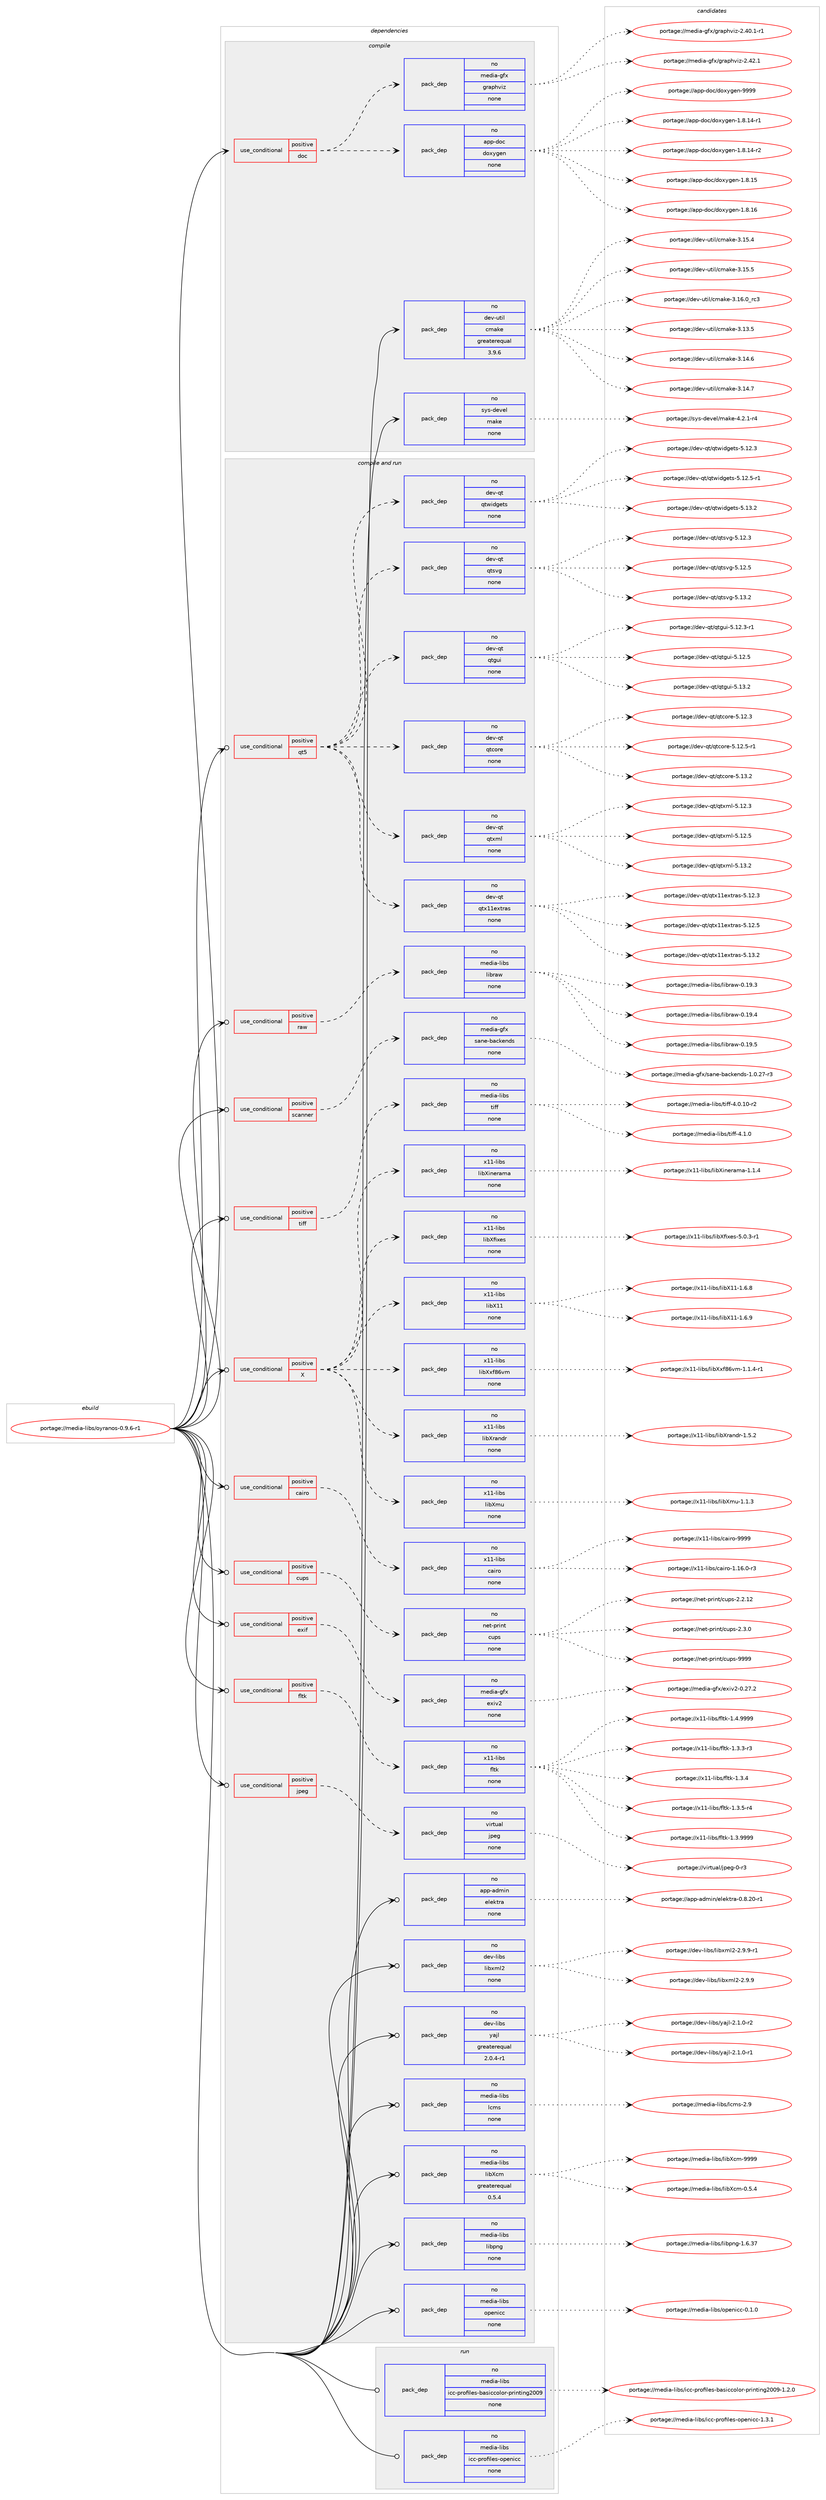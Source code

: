 digraph prolog {

# *************
# Graph options
# *************

newrank=true;
concentrate=true;
compound=true;
graph [rankdir=LR,fontname=Helvetica,fontsize=10,ranksep=1.5];#, ranksep=2.5, nodesep=0.2];
edge  [arrowhead=vee];
node  [fontname=Helvetica,fontsize=10];

# **********
# The ebuild
# **********

subgraph cluster_leftcol {
color=gray;
rank=same;
label=<<i>ebuild</i>>;
id [label="portage://media-libs/oyranos-0.9.6-r1", color=red, width=4, href="../media-libs/oyranos-0.9.6-r1.svg"];
}

# ****************
# The dependencies
# ****************

subgraph cluster_midcol {
color=gray;
label=<<i>dependencies</i>>;
subgraph cluster_compile {
fillcolor="#eeeeee";
style=filled;
label=<<i>compile</i>>;
subgraph cond80978 {
dependency323800 [label=<<TABLE BORDER="0" CELLBORDER="1" CELLSPACING="0" CELLPADDING="4"><TR><TD ROWSPAN="3" CELLPADDING="10">use_conditional</TD></TR><TR><TD>positive</TD></TR><TR><TD>doc</TD></TR></TABLE>>, shape=none, color=red];
subgraph pack237515 {
dependency323801 [label=<<TABLE BORDER="0" CELLBORDER="1" CELLSPACING="0" CELLPADDING="4" WIDTH="220"><TR><TD ROWSPAN="6" CELLPADDING="30">pack_dep</TD></TR><TR><TD WIDTH="110">no</TD></TR><TR><TD>app-doc</TD></TR><TR><TD>doxygen</TD></TR><TR><TD>none</TD></TR><TR><TD></TD></TR></TABLE>>, shape=none, color=blue];
}
dependency323800:e -> dependency323801:w [weight=20,style="dashed",arrowhead="vee"];
subgraph pack237516 {
dependency323802 [label=<<TABLE BORDER="0" CELLBORDER="1" CELLSPACING="0" CELLPADDING="4" WIDTH="220"><TR><TD ROWSPAN="6" CELLPADDING="30">pack_dep</TD></TR><TR><TD WIDTH="110">no</TD></TR><TR><TD>media-gfx</TD></TR><TR><TD>graphviz</TD></TR><TR><TD>none</TD></TR><TR><TD></TD></TR></TABLE>>, shape=none, color=blue];
}
dependency323800:e -> dependency323802:w [weight=20,style="dashed",arrowhead="vee"];
}
id:e -> dependency323800:w [weight=20,style="solid",arrowhead="vee"];
subgraph pack237517 {
dependency323803 [label=<<TABLE BORDER="0" CELLBORDER="1" CELLSPACING="0" CELLPADDING="4" WIDTH="220"><TR><TD ROWSPAN="6" CELLPADDING="30">pack_dep</TD></TR><TR><TD WIDTH="110">no</TD></TR><TR><TD>dev-util</TD></TR><TR><TD>cmake</TD></TR><TR><TD>greaterequal</TD></TR><TR><TD>3.9.6</TD></TR></TABLE>>, shape=none, color=blue];
}
id:e -> dependency323803:w [weight=20,style="solid",arrowhead="vee"];
subgraph pack237518 {
dependency323804 [label=<<TABLE BORDER="0" CELLBORDER="1" CELLSPACING="0" CELLPADDING="4" WIDTH="220"><TR><TD ROWSPAN="6" CELLPADDING="30">pack_dep</TD></TR><TR><TD WIDTH="110">no</TD></TR><TR><TD>sys-devel</TD></TR><TR><TD>make</TD></TR><TR><TD>none</TD></TR><TR><TD></TD></TR></TABLE>>, shape=none, color=blue];
}
id:e -> dependency323804:w [weight=20,style="solid",arrowhead="vee"];
}
subgraph cluster_compileandrun {
fillcolor="#eeeeee";
style=filled;
label=<<i>compile and run</i>>;
subgraph cond80979 {
dependency323805 [label=<<TABLE BORDER="0" CELLBORDER="1" CELLSPACING="0" CELLPADDING="4"><TR><TD ROWSPAN="3" CELLPADDING="10">use_conditional</TD></TR><TR><TD>positive</TD></TR><TR><TD>X</TD></TR></TABLE>>, shape=none, color=red];
subgraph pack237519 {
dependency323806 [label=<<TABLE BORDER="0" CELLBORDER="1" CELLSPACING="0" CELLPADDING="4" WIDTH="220"><TR><TD ROWSPAN="6" CELLPADDING="30">pack_dep</TD></TR><TR><TD WIDTH="110">no</TD></TR><TR><TD>x11-libs</TD></TR><TR><TD>libX11</TD></TR><TR><TD>none</TD></TR><TR><TD></TD></TR></TABLE>>, shape=none, color=blue];
}
dependency323805:e -> dependency323806:w [weight=20,style="dashed",arrowhead="vee"];
subgraph pack237520 {
dependency323807 [label=<<TABLE BORDER="0" CELLBORDER="1" CELLSPACING="0" CELLPADDING="4" WIDTH="220"><TR><TD ROWSPAN="6" CELLPADDING="30">pack_dep</TD></TR><TR><TD WIDTH="110">no</TD></TR><TR><TD>x11-libs</TD></TR><TR><TD>libXfixes</TD></TR><TR><TD>none</TD></TR><TR><TD></TD></TR></TABLE>>, shape=none, color=blue];
}
dependency323805:e -> dependency323807:w [weight=20,style="dashed",arrowhead="vee"];
subgraph pack237521 {
dependency323808 [label=<<TABLE BORDER="0" CELLBORDER="1" CELLSPACING="0" CELLPADDING="4" WIDTH="220"><TR><TD ROWSPAN="6" CELLPADDING="30">pack_dep</TD></TR><TR><TD WIDTH="110">no</TD></TR><TR><TD>x11-libs</TD></TR><TR><TD>libXinerama</TD></TR><TR><TD>none</TD></TR><TR><TD></TD></TR></TABLE>>, shape=none, color=blue];
}
dependency323805:e -> dependency323808:w [weight=20,style="dashed",arrowhead="vee"];
subgraph pack237522 {
dependency323809 [label=<<TABLE BORDER="0" CELLBORDER="1" CELLSPACING="0" CELLPADDING="4" WIDTH="220"><TR><TD ROWSPAN="6" CELLPADDING="30">pack_dep</TD></TR><TR><TD WIDTH="110">no</TD></TR><TR><TD>x11-libs</TD></TR><TR><TD>libXmu</TD></TR><TR><TD>none</TD></TR><TR><TD></TD></TR></TABLE>>, shape=none, color=blue];
}
dependency323805:e -> dependency323809:w [weight=20,style="dashed",arrowhead="vee"];
subgraph pack237523 {
dependency323810 [label=<<TABLE BORDER="0" CELLBORDER="1" CELLSPACING="0" CELLPADDING="4" WIDTH="220"><TR><TD ROWSPAN="6" CELLPADDING="30">pack_dep</TD></TR><TR><TD WIDTH="110">no</TD></TR><TR><TD>x11-libs</TD></TR><TR><TD>libXrandr</TD></TR><TR><TD>none</TD></TR><TR><TD></TD></TR></TABLE>>, shape=none, color=blue];
}
dependency323805:e -> dependency323810:w [weight=20,style="dashed",arrowhead="vee"];
subgraph pack237524 {
dependency323811 [label=<<TABLE BORDER="0" CELLBORDER="1" CELLSPACING="0" CELLPADDING="4" WIDTH="220"><TR><TD ROWSPAN="6" CELLPADDING="30">pack_dep</TD></TR><TR><TD WIDTH="110">no</TD></TR><TR><TD>x11-libs</TD></TR><TR><TD>libXxf86vm</TD></TR><TR><TD>none</TD></TR><TR><TD></TD></TR></TABLE>>, shape=none, color=blue];
}
dependency323805:e -> dependency323811:w [weight=20,style="dashed",arrowhead="vee"];
}
id:e -> dependency323805:w [weight=20,style="solid",arrowhead="odotvee"];
subgraph cond80980 {
dependency323812 [label=<<TABLE BORDER="0" CELLBORDER="1" CELLSPACING="0" CELLPADDING="4"><TR><TD ROWSPAN="3" CELLPADDING="10">use_conditional</TD></TR><TR><TD>positive</TD></TR><TR><TD>cairo</TD></TR></TABLE>>, shape=none, color=red];
subgraph pack237525 {
dependency323813 [label=<<TABLE BORDER="0" CELLBORDER="1" CELLSPACING="0" CELLPADDING="4" WIDTH="220"><TR><TD ROWSPAN="6" CELLPADDING="30">pack_dep</TD></TR><TR><TD WIDTH="110">no</TD></TR><TR><TD>x11-libs</TD></TR><TR><TD>cairo</TD></TR><TR><TD>none</TD></TR><TR><TD></TD></TR></TABLE>>, shape=none, color=blue];
}
dependency323812:e -> dependency323813:w [weight=20,style="dashed",arrowhead="vee"];
}
id:e -> dependency323812:w [weight=20,style="solid",arrowhead="odotvee"];
subgraph cond80981 {
dependency323814 [label=<<TABLE BORDER="0" CELLBORDER="1" CELLSPACING="0" CELLPADDING="4"><TR><TD ROWSPAN="3" CELLPADDING="10">use_conditional</TD></TR><TR><TD>positive</TD></TR><TR><TD>cups</TD></TR></TABLE>>, shape=none, color=red];
subgraph pack237526 {
dependency323815 [label=<<TABLE BORDER="0" CELLBORDER="1" CELLSPACING="0" CELLPADDING="4" WIDTH="220"><TR><TD ROWSPAN="6" CELLPADDING="30">pack_dep</TD></TR><TR><TD WIDTH="110">no</TD></TR><TR><TD>net-print</TD></TR><TR><TD>cups</TD></TR><TR><TD>none</TD></TR><TR><TD></TD></TR></TABLE>>, shape=none, color=blue];
}
dependency323814:e -> dependency323815:w [weight=20,style="dashed",arrowhead="vee"];
}
id:e -> dependency323814:w [weight=20,style="solid",arrowhead="odotvee"];
subgraph cond80982 {
dependency323816 [label=<<TABLE BORDER="0" CELLBORDER="1" CELLSPACING="0" CELLPADDING="4"><TR><TD ROWSPAN="3" CELLPADDING="10">use_conditional</TD></TR><TR><TD>positive</TD></TR><TR><TD>exif</TD></TR></TABLE>>, shape=none, color=red];
subgraph pack237527 {
dependency323817 [label=<<TABLE BORDER="0" CELLBORDER="1" CELLSPACING="0" CELLPADDING="4" WIDTH="220"><TR><TD ROWSPAN="6" CELLPADDING="30">pack_dep</TD></TR><TR><TD WIDTH="110">no</TD></TR><TR><TD>media-gfx</TD></TR><TR><TD>exiv2</TD></TR><TR><TD>none</TD></TR><TR><TD></TD></TR></TABLE>>, shape=none, color=blue];
}
dependency323816:e -> dependency323817:w [weight=20,style="dashed",arrowhead="vee"];
}
id:e -> dependency323816:w [weight=20,style="solid",arrowhead="odotvee"];
subgraph cond80983 {
dependency323818 [label=<<TABLE BORDER="0" CELLBORDER="1" CELLSPACING="0" CELLPADDING="4"><TR><TD ROWSPAN="3" CELLPADDING="10">use_conditional</TD></TR><TR><TD>positive</TD></TR><TR><TD>fltk</TD></TR></TABLE>>, shape=none, color=red];
subgraph pack237528 {
dependency323819 [label=<<TABLE BORDER="0" CELLBORDER="1" CELLSPACING="0" CELLPADDING="4" WIDTH="220"><TR><TD ROWSPAN="6" CELLPADDING="30">pack_dep</TD></TR><TR><TD WIDTH="110">no</TD></TR><TR><TD>x11-libs</TD></TR><TR><TD>fltk</TD></TR><TR><TD>none</TD></TR><TR><TD></TD></TR></TABLE>>, shape=none, color=blue];
}
dependency323818:e -> dependency323819:w [weight=20,style="dashed",arrowhead="vee"];
}
id:e -> dependency323818:w [weight=20,style="solid",arrowhead="odotvee"];
subgraph cond80984 {
dependency323820 [label=<<TABLE BORDER="0" CELLBORDER="1" CELLSPACING="0" CELLPADDING="4"><TR><TD ROWSPAN="3" CELLPADDING="10">use_conditional</TD></TR><TR><TD>positive</TD></TR><TR><TD>jpeg</TD></TR></TABLE>>, shape=none, color=red];
subgraph pack237529 {
dependency323821 [label=<<TABLE BORDER="0" CELLBORDER="1" CELLSPACING="0" CELLPADDING="4" WIDTH="220"><TR><TD ROWSPAN="6" CELLPADDING="30">pack_dep</TD></TR><TR><TD WIDTH="110">no</TD></TR><TR><TD>virtual</TD></TR><TR><TD>jpeg</TD></TR><TR><TD>none</TD></TR><TR><TD></TD></TR></TABLE>>, shape=none, color=blue];
}
dependency323820:e -> dependency323821:w [weight=20,style="dashed",arrowhead="vee"];
}
id:e -> dependency323820:w [weight=20,style="solid",arrowhead="odotvee"];
subgraph cond80985 {
dependency323822 [label=<<TABLE BORDER="0" CELLBORDER="1" CELLSPACING="0" CELLPADDING="4"><TR><TD ROWSPAN="3" CELLPADDING="10">use_conditional</TD></TR><TR><TD>positive</TD></TR><TR><TD>qt5</TD></TR></TABLE>>, shape=none, color=red];
subgraph pack237530 {
dependency323823 [label=<<TABLE BORDER="0" CELLBORDER="1" CELLSPACING="0" CELLPADDING="4" WIDTH="220"><TR><TD ROWSPAN="6" CELLPADDING="30">pack_dep</TD></TR><TR><TD WIDTH="110">no</TD></TR><TR><TD>dev-qt</TD></TR><TR><TD>qtcore</TD></TR><TR><TD>none</TD></TR><TR><TD></TD></TR></TABLE>>, shape=none, color=blue];
}
dependency323822:e -> dependency323823:w [weight=20,style="dashed",arrowhead="vee"];
subgraph pack237531 {
dependency323824 [label=<<TABLE BORDER="0" CELLBORDER="1" CELLSPACING="0" CELLPADDING="4" WIDTH="220"><TR><TD ROWSPAN="6" CELLPADDING="30">pack_dep</TD></TR><TR><TD WIDTH="110">no</TD></TR><TR><TD>dev-qt</TD></TR><TR><TD>qtgui</TD></TR><TR><TD>none</TD></TR><TR><TD></TD></TR></TABLE>>, shape=none, color=blue];
}
dependency323822:e -> dependency323824:w [weight=20,style="dashed",arrowhead="vee"];
subgraph pack237532 {
dependency323825 [label=<<TABLE BORDER="0" CELLBORDER="1" CELLSPACING="0" CELLPADDING="4" WIDTH="220"><TR><TD ROWSPAN="6" CELLPADDING="30">pack_dep</TD></TR><TR><TD WIDTH="110">no</TD></TR><TR><TD>dev-qt</TD></TR><TR><TD>qtsvg</TD></TR><TR><TD>none</TD></TR><TR><TD></TD></TR></TABLE>>, shape=none, color=blue];
}
dependency323822:e -> dependency323825:w [weight=20,style="dashed",arrowhead="vee"];
subgraph pack237533 {
dependency323826 [label=<<TABLE BORDER="0" CELLBORDER="1" CELLSPACING="0" CELLPADDING="4" WIDTH="220"><TR><TD ROWSPAN="6" CELLPADDING="30">pack_dep</TD></TR><TR><TD WIDTH="110">no</TD></TR><TR><TD>dev-qt</TD></TR><TR><TD>qtwidgets</TD></TR><TR><TD>none</TD></TR><TR><TD></TD></TR></TABLE>>, shape=none, color=blue];
}
dependency323822:e -> dependency323826:w [weight=20,style="dashed",arrowhead="vee"];
subgraph pack237534 {
dependency323827 [label=<<TABLE BORDER="0" CELLBORDER="1" CELLSPACING="0" CELLPADDING="4" WIDTH="220"><TR><TD ROWSPAN="6" CELLPADDING="30">pack_dep</TD></TR><TR><TD WIDTH="110">no</TD></TR><TR><TD>dev-qt</TD></TR><TR><TD>qtx11extras</TD></TR><TR><TD>none</TD></TR><TR><TD></TD></TR></TABLE>>, shape=none, color=blue];
}
dependency323822:e -> dependency323827:w [weight=20,style="dashed",arrowhead="vee"];
subgraph pack237535 {
dependency323828 [label=<<TABLE BORDER="0" CELLBORDER="1" CELLSPACING="0" CELLPADDING="4" WIDTH="220"><TR><TD ROWSPAN="6" CELLPADDING="30">pack_dep</TD></TR><TR><TD WIDTH="110">no</TD></TR><TR><TD>dev-qt</TD></TR><TR><TD>qtxml</TD></TR><TR><TD>none</TD></TR><TR><TD></TD></TR></TABLE>>, shape=none, color=blue];
}
dependency323822:e -> dependency323828:w [weight=20,style="dashed",arrowhead="vee"];
}
id:e -> dependency323822:w [weight=20,style="solid",arrowhead="odotvee"];
subgraph cond80986 {
dependency323829 [label=<<TABLE BORDER="0" CELLBORDER="1" CELLSPACING="0" CELLPADDING="4"><TR><TD ROWSPAN="3" CELLPADDING="10">use_conditional</TD></TR><TR><TD>positive</TD></TR><TR><TD>raw</TD></TR></TABLE>>, shape=none, color=red];
subgraph pack237536 {
dependency323830 [label=<<TABLE BORDER="0" CELLBORDER="1" CELLSPACING="0" CELLPADDING="4" WIDTH="220"><TR><TD ROWSPAN="6" CELLPADDING="30">pack_dep</TD></TR><TR><TD WIDTH="110">no</TD></TR><TR><TD>media-libs</TD></TR><TR><TD>libraw</TD></TR><TR><TD>none</TD></TR><TR><TD></TD></TR></TABLE>>, shape=none, color=blue];
}
dependency323829:e -> dependency323830:w [weight=20,style="dashed",arrowhead="vee"];
}
id:e -> dependency323829:w [weight=20,style="solid",arrowhead="odotvee"];
subgraph cond80987 {
dependency323831 [label=<<TABLE BORDER="0" CELLBORDER="1" CELLSPACING="0" CELLPADDING="4"><TR><TD ROWSPAN="3" CELLPADDING="10">use_conditional</TD></TR><TR><TD>positive</TD></TR><TR><TD>scanner</TD></TR></TABLE>>, shape=none, color=red];
subgraph pack237537 {
dependency323832 [label=<<TABLE BORDER="0" CELLBORDER="1" CELLSPACING="0" CELLPADDING="4" WIDTH="220"><TR><TD ROWSPAN="6" CELLPADDING="30">pack_dep</TD></TR><TR><TD WIDTH="110">no</TD></TR><TR><TD>media-gfx</TD></TR><TR><TD>sane-backends</TD></TR><TR><TD>none</TD></TR><TR><TD></TD></TR></TABLE>>, shape=none, color=blue];
}
dependency323831:e -> dependency323832:w [weight=20,style="dashed",arrowhead="vee"];
}
id:e -> dependency323831:w [weight=20,style="solid",arrowhead="odotvee"];
subgraph cond80988 {
dependency323833 [label=<<TABLE BORDER="0" CELLBORDER="1" CELLSPACING="0" CELLPADDING="4"><TR><TD ROWSPAN="3" CELLPADDING="10">use_conditional</TD></TR><TR><TD>positive</TD></TR><TR><TD>tiff</TD></TR></TABLE>>, shape=none, color=red];
subgraph pack237538 {
dependency323834 [label=<<TABLE BORDER="0" CELLBORDER="1" CELLSPACING="0" CELLPADDING="4" WIDTH="220"><TR><TD ROWSPAN="6" CELLPADDING="30">pack_dep</TD></TR><TR><TD WIDTH="110">no</TD></TR><TR><TD>media-libs</TD></TR><TR><TD>tiff</TD></TR><TR><TD>none</TD></TR><TR><TD></TD></TR></TABLE>>, shape=none, color=blue];
}
dependency323833:e -> dependency323834:w [weight=20,style="dashed",arrowhead="vee"];
}
id:e -> dependency323833:w [weight=20,style="solid",arrowhead="odotvee"];
subgraph pack237539 {
dependency323835 [label=<<TABLE BORDER="0" CELLBORDER="1" CELLSPACING="0" CELLPADDING="4" WIDTH="220"><TR><TD ROWSPAN="6" CELLPADDING="30">pack_dep</TD></TR><TR><TD WIDTH="110">no</TD></TR><TR><TD>app-admin</TD></TR><TR><TD>elektra</TD></TR><TR><TD>none</TD></TR><TR><TD></TD></TR></TABLE>>, shape=none, color=blue];
}
id:e -> dependency323835:w [weight=20,style="solid",arrowhead="odotvee"];
subgraph pack237540 {
dependency323836 [label=<<TABLE BORDER="0" CELLBORDER="1" CELLSPACING="0" CELLPADDING="4" WIDTH="220"><TR><TD ROWSPAN="6" CELLPADDING="30">pack_dep</TD></TR><TR><TD WIDTH="110">no</TD></TR><TR><TD>dev-libs</TD></TR><TR><TD>libxml2</TD></TR><TR><TD>none</TD></TR><TR><TD></TD></TR></TABLE>>, shape=none, color=blue];
}
id:e -> dependency323836:w [weight=20,style="solid",arrowhead="odotvee"];
subgraph pack237541 {
dependency323837 [label=<<TABLE BORDER="0" CELLBORDER="1" CELLSPACING="0" CELLPADDING="4" WIDTH="220"><TR><TD ROWSPAN="6" CELLPADDING="30">pack_dep</TD></TR><TR><TD WIDTH="110">no</TD></TR><TR><TD>dev-libs</TD></TR><TR><TD>yajl</TD></TR><TR><TD>greaterequal</TD></TR><TR><TD>2.0.4-r1</TD></TR></TABLE>>, shape=none, color=blue];
}
id:e -> dependency323837:w [weight=20,style="solid",arrowhead="odotvee"];
subgraph pack237542 {
dependency323838 [label=<<TABLE BORDER="0" CELLBORDER="1" CELLSPACING="0" CELLPADDING="4" WIDTH="220"><TR><TD ROWSPAN="6" CELLPADDING="30">pack_dep</TD></TR><TR><TD WIDTH="110">no</TD></TR><TR><TD>media-libs</TD></TR><TR><TD>lcms</TD></TR><TR><TD>none</TD></TR><TR><TD></TD></TR></TABLE>>, shape=none, color=blue];
}
id:e -> dependency323838:w [weight=20,style="solid",arrowhead="odotvee"];
subgraph pack237543 {
dependency323839 [label=<<TABLE BORDER="0" CELLBORDER="1" CELLSPACING="0" CELLPADDING="4" WIDTH="220"><TR><TD ROWSPAN="6" CELLPADDING="30">pack_dep</TD></TR><TR><TD WIDTH="110">no</TD></TR><TR><TD>media-libs</TD></TR><TR><TD>libXcm</TD></TR><TR><TD>greaterequal</TD></TR><TR><TD>0.5.4</TD></TR></TABLE>>, shape=none, color=blue];
}
id:e -> dependency323839:w [weight=20,style="solid",arrowhead="odotvee"];
subgraph pack237544 {
dependency323840 [label=<<TABLE BORDER="0" CELLBORDER="1" CELLSPACING="0" CELLPADDING="4" WIDTH="220"><TR><TD ROWSPAN="6" CELLPADDING="30">pack_dep</TD></TR><TR><TD WIDTH="110">no</TD></TR><TR><TD>media-libs</TD></TR><TR><TD>libpng</TD></TR><TR><TD>none</TD></TR><TR><TD></TD></TR></TABLE>>, shape=none, color=blue];
}
id:e -> dependency323840:w [weight=20,style="solid",arrowhead="odotvee"];
subgraph pack237545 {
dependency323841 [label=<<TABLE BORDER="0" CELLBORDER="1" CELLSPACING="0" CELLPADDING="4" WIDTH="220"><TR><TD ROWSPAN="6" CELLPADDING="30">pack_dep</TD></TR><TR><TD WIDTH="110">no</TD></TR><TR><TD>media-libs</TD></TR><TR><TD>openicc</TD></TR><TR><TD>none</TD></TR><TR><TD></TD></TR></TABLE>>, shape=none, color=blue];
}
id:e -> dependency323841:w [weight=20,style="solid",arrowhead="odotvee"];
}
subgraph cluster_run {
fillcolor="#eeeeee";
style=filled;
label=<<i>run</i>>;
subgraph pack237546 {
dependency323842 [label=<<TABLE BORDER="0" CELLBORDER="1" CELLSPACING="0" CELLPADDING="4" WIDTH="220"><TR><TD ROWSPAN="6" CELLPADDING="30">pack_dep</TD></TR><TR><TD WIDTH="110">no</TD></TR><TR><TD>media-libs</TD></TR><TR><TD>icc-profiles-basiccolor-printing2009</TD></TR><TR><TD>none</TD></TR><TR><TD></TD></TR></TABLE>>, shape=none, color=blue];
}
id:e -> dependency323842:w [weight=20,style="solid",arrowhead="odot"];
subgraph pack237547 {
dependency323843 [label=<<TABLE BORDER="0" CELLBORDER="1" CELLSPACING="0" CELLPADDING="4" WIDTH="220"><TR><TD ROWSPAN="6" CELLPADDING="30">pack_dep</TD></TR><TR><TD WIDTH="110">no</TD></TR><TR><TD>media-libs</TD></TR><TR><TD>icc-profiles-openicc</TD></TR><TR><TD>none</TD></TR><TR><TD></TD></TR></TABLE>>, shape=none, color=blue];
}
id:e -> dependency323843:w [weight=20,style="solid",arrowhead="odot"];
}
}

# **************
# The candidates
# **************

subgraph cluster_choices {
rank=same;
color=gray;
label=<<i>candidates</i>>;

subgraph choice237515 {
color=black;
nodesep=1;
choiceportage97112112451001119947100111120121103101110454946564649524511449 [label="portage://app-doc/doxygen-1.8.14-r1", color=red, width=4,href="../app-doc/doxygen-1.8.14-r1.svg"];
choiceportage97112112451001119947100111120121103101110454946564649524511450 [label="portage://app-doc/doxygen-1.8.14-r2", color=red, width=4,href="../app-doc/doxygen-1.8.14-r2.svg"];
choiceportage9711211245100111994710011112012110310111045494656464953 [label="portage://app-doc/doxygen-1.8.15", color=red, width=4,href="../app-doc/doxygen-1.8.15.svg"];
choiceportage9711211245100111994710011112012110310111045494656464954 [label="portage://app-doc/doxygen-1.8.16", color=red, width=4,href="../app-doc/doxygen-1.8.16.svg"];
choiceportage971121124510011199471001111201211031011104557575757 [label="portage://app-doc/doxygen-9999", color=red, width=4,href="../app-doc/doxygen-9999.svg"];
dependency323801:e -> choiceportage97112112451001119947100111120121103101110454946564649524511449:w [style=dotted,weight="100"];
dependency323801:e -> choiceportage97112112451001119947100111120121103101110454946564649524511450:w [style=dotted,weight="100"];
dependency323801:e -> choiceportage9711211245100111994710011112012110310111045494656464953:w [style=dotted,weight="100"];
dependency323801:e -> choiceportage9711211245100111994710011112012110310111045494656464954:w [style=dotted,weight="100"];
dependency323801:e -> choiceportage971121124510011199471001111201211031011104557575757:w [style=dotted,weight="100"];
}
subgraph choice237516 {
color=black;
nodesep=1;
choiceportage10910110010597451031021204710311497112104118105122455046524846494511449 [label="portage://media-gfx/graphviz-2.40.1-r1", color=red, width=4,href="../media-gfx/graphviz-2.40.1-r1.svg"];
choiceportage1091011001059745103102120471031149711210411810512245504652504649 [label="portage://media-gfx/graphviz-2.42.1", color=red, width=4,href="../media-gfx/graphviz-2.42.1.svg"];
dependency323802:e -> choiceportage10910110010597451031021204710311497112104118105122455046524846494511449:w [style=dotted,weight="100"];
dependency323802:e -> choiceportage1091011001059745103102120471031149711210411810512245504652504649:w [style=dotted,weight="100"];
}
subgraph choice237517 {
color=black;
nodesep=1;
choiceportage1001011184511711610510847991099710710145514649514653 [label="portage://dev-util/cmake-3.13.5", color=red, width=4,href="../dev-util/cmake-3.13.5.svg"];
choiceportage1001011184511711610510847991099710710145514649524654 [label="portage://dev-util/cmake-3.14.6", color=red, width=4,href="../dev-util/cmake-3.14.6.svg"];
choiceportage1001011184511711610510847991099710710145514649524655 [label="portage://dev-util/cmake-3.14.7", color=red, width=4,href="../dev-util/cmake-3.14.7.svg"];
choiceportage1001011184511711610510847991099710710145514649534652 [label="portage://dev-util/cmake-3.15.4", color=red, width=4,href="../dev-util/cmake-3.15.4.svg"];
choiceportage1001011184511711610510847991099710710145514649534653 [label="portage://dev-util/cmake-3.15.5", color=red, width=4,href="../dev-util/cmake-3.15.5.svg"];
choiceportage1001011184511711610510847991099710710145514649544648951149951 [label="portage://dev-util/cmake-3.16.0_rc3", color=red, width=4,href="../dev-util/cmake-3.16.0_rc3.svg"];
dependency323803:e -> choiceportage1001011184511711610510847991099710710145514649514653:w [style=dotted,weight="100"];
dependency323803:e -> choiceportage1001011184511711610510847991099710710145514649524654:w [style=dotted,weight="100"];
dependency323803:e -> choiceportage1001011184511711610510847991099710710145514649524655:w [style=dotted,weight="100"];
dependency323803:e -> choiceportage1001011184511711610510847991099710710145514649534652:w [style=dotted,weight="100"];
dependency323803:e -> choiceportage1001011184511711610510847991099710710145514649534653:w [style=dotted,weight="100"];
dependency323803:e -> choiceportage1001011184511711610510847991099710710145514649544648951149951:w [style=dotted,weight="100"];
}
subgraph choice237518 {
color=black;
nodesep=1;
choiceportage1151211154510010111810110847109971071014552465046494511452 [label="portage://sys-devel/make-4.2.1-r4", color=red, width=4,href="../sys-devel/make-4.2.1-r4.svg"];
dependency323804:e -> choiceportage1151211154510010111810110847109971071014552465046494511452:w [style=dotted,weight="100"];
}
subgraph choice237519 {
color=black;
nodesep=1;
choiceportage120494945108105981154710810598884949454946544656 [label="portage://x11-libs/libX11-1.6.8", color=red, width=4,href="../x11-libs/libX11-1.6.8.svg"];
choiceportage120494945108105981154710810598884949454946544657 [label="portage://x11-libs/libX11-1.6.9", color=red, width=4,href="../x11-libs/libX11-1.6.9.svg"];
dependency323806:e -> choiceportage120494945108105981154710810598884949454946544656:w [style=dotted,weight="100"];
dependency323806:e -> choiceportage120494945108105981154710810598884949454946544657:w [style=dotted,weight="100"];
}
subgraph choice237520 {
color=black;
nodesep=1;
choiceportage120494945108105981154710810598881021051201011154553464846514511449 [label="portage://x11-libs/libXfixes-5.0.3-r1", color=red, width=4,href="../x11-libs/libXfixes-5.0.3-r1.svg"];
dependency323807:e -> choiceportage120494945108105981154710810598881021051201011154553464846514511449:w [style=dotted,weight="100"];
}
subgraph choice237521 {
color=black;
nodesep=1;
choiceportage120494945108105981154710810598881051101011149710997454946494652 [label="portage://x11-libs/libXinerama-1.1.4", color=red, width=4,href="../x11-libs/libXinerama-1.1.4.svg"];
dependency323808:e -> choiceportage120494945108105981154710810598881051101011149710997454946494652:w [style=dotted,weight="100"];
}
subgraph choice237522 {
color=black;
nodesep=1;
choiceportage12049494510810598115471081059888109117454946494651 [label="portage://x11-libs/libXmu-1.1.3", color=red, width=4,href="../x11-libs/libXmu-1.1.3.svg"];
dependency323809:e -> choiceportage12049494510810598115471081059888109117454946494651:w [style=dotted,weight="100"];
}
subgraph choice237523 {
color=black;
nodesep=1;
choiceportage1204949451081059811547108105988811497110100114454946534650 [label="portage://x11-libs/libXrandr-1.5.2", color=red, width=4,href="../x11-libs/libXrandr-1.5.2.svg"];
dependency323810:e -> choiceportage1204949451081059811547108105988811497110100114454946534650:w [style=dotted,weight="100"];
}
subgraph choice237524 {
color=black;
nodesep=1;
choiceportage1204949451081059811547108105988812010256541181094549464946524511449 [label="portage://x11-libs/libXxf86vm-1.1.4-r1", color=red, width=4,href="../x11-libs/libXxf86vm-1.1.4-r1.svg"];
dependency323811:e -> choiceportage1204949451081059811547108105988812010256541181094549464946524511449:w [style=dotted,weight="100"];
}
subgraph choice237525 {
color=black;
nodesep=1;
choiceportage12049494510810598115479997105114111454946495446484511451 [label="portage://x11-libs/cairo-1.16.0-r3", color=red, width=4,href="../x11-libs/cairo-1.16.0-r3.svg"];
choiceportage120494945108105981154799971051141114557575757 [label="portage://x11-libs/cairo-9999", color=red, width=4,href="../x11-libs/cairo-9999.svg"];
dependency323813:e -> choiceportage12049494510810598115479997105114111454946495446484511451:w [style=dotted,weight="100"];
dependency323813:e -> choiceportage120494945108105981154799971051141114557575757:w [style=dotted,weight="100"];
}
subgraph choice237526 {
color=black;
nodesep=1;
choiceportage11010111645112114105110116479911711211545504650464950 [label="portage://net-print/cups-2.2.12", color=red, width=4,href="../net-print/cups-2.2.12.svg"];
choiceportage110101116451121141051101164799117112115455046514648 [label="portage://net-print/cups-2.3.0", color=red, width=4,href="../net-print/cups-2.3.0.svg"];
choiceportage1101011164511211410511011647991171121154557575757 [label="portage://net-print/cups-9999", color=red, width=4,href="../net-print/cups-9999.svg"];
dependency323815:e -> choiceportage11010111645112114105110116479911711211545504650464950:w [style=dotted,weight="100"];
dependency323815:e -> choiceportage110101116451121141051101164799117112115455046514648:w [style=dotted,weight="100"];
dependency323815:e -> choiceportage1101011164511211410511011647991171121154557575757:w [style=dotted,weight="100"];
}
subgraph choice237527 {
color=black;
nodesep=1;
choiceportage1091011001059745103102120471011201051185045484650554650 [label="portage://media-gfx/exiv2-0.27.2", color=red, width=4,href="../media-gfx/exiv2-0.27.2.svg"];
dependency323817:e -> choiceportage1091011001059745103102120471011201051185045484650554650:w [style=dotted,weight="100"];
}
subgraph choice237528 {
color=black;
nodesep=1;
choiceportage12049494510810598115471021081161074549465146514511451 [label="portage://x11-libs/fltk-1.3.3-r3", color=red, width=4,href="../x11-libs/fltk-1.3.3-r3.svg"];
choiceportage1204949451081059811547102108116107454946514652 [label="portage://x11-libs/fltk-1.3.4", color=red, width=4,href="../x11-libs/fltk-1.3.4.svg"];
choiceportage12049494510810598115471021081161074549465146534511452 [label="portage://x11-libs/fltk-1.3.5-r4", color=red, width=4,href="../x11-libs/fltk-1.3.5-r4.svg"];
choiceportage1204949451081059811547102108116107454946514657575757 [label="portage://x11-libs/fltk-1.3.9999", color=red, width=4,href="../x11-libs/fltk-1.3.9999.svg"];
choiceportage1204949451081059811547102108116107454946524657575757 [label="portage://x11-libs/fltk-1.4.9999", color=red, width=4,href="../x11-libs/fltk-1.4.9999.svg"];
dependency323819:e -> choiceportage12049494510810598115471021081161074549465146514511451:w [style=dotted,weight="100"];
dependency323819:e -> choiceportage1204949451081059811547102108116107454946514652:w [style=dotted,weight="100"];
dependency323819:e -> choiceportage12049494510810598115471021081161074549465146534511452:w [style=dotted,weight="100"];
dependency323819:e -> choiceportage1204949451081059811547102108116107454946514657575757:w [style=dotted,weight="100"];
dependency323819:e -> choiceportage1204949451081059811547102108116107454946524657575757:w [style=dotted,weight="100"];
}
subgraph choice237529 {
color=black;
nodesep=1;
choiceportage118105114116117971084710611210110345484511451 [label="portage://virtual/jpeg-0-r3", color=red, width=4,href="../virtual/jpeg-0-r3.svg"];
dependency323821:e -> choiceportage118105114116117971084710611210110345484511451:w [style=dotted,weight="100"];
}
subgraph choice237530 {
color=black;
nodesep=1;
choiceportage10010111845113116471131169911111410145534649504651 [label="portage://dev-qt/qtcore-5.12.3", color=red, width=4,href="../dev-qt/qtcore-5.12.3.svg"];
choiceportage100101118451131164711311699111114101455346495046534511449 [label="portage://dev-qt/qtcore-5.12.5-r1", color=red, width=4,href="../dev-qt/qtcore-5.12.5-r1.svg"];
choiceportage10010111845113116471131169911111410145534649514650 [label="portage://dev-qt/qtcore-5.13.2", color=red, width=4,href="../dev-qt/qtcore-5.13.2.svg"];
dependency323823:e -> choiceportage10010111845113116471131169911111410145534649504651:w [style=dotted,weight="100"];
dependency323823:e -> choiceportage100101118451131164711311699111114101455346495046534511449:w [style=dotted,weight="100"];
dependency323823:e -> choiceportage10010111845113116471131169911111410145534649514650:w [style=dotted,weight="100"];
}
subgraph choice237531 {
color=black;
nodesep=1;
choiceportage1001011184511311647113116103117105455346495046514511449 [label="portage://dev-qt/qtgui-5.12.3-r1", color=red, width=4,href="../dev-qt/qtgui-5.12.3-r1.svg"];
choiceportage100101118451131164711311610311710545534649504653 [label="portage://dev-qt/qtgui-5.12.5", color=red, width=4,href="../dev-qt/qtgui-5.12.5.svg"];
choiceportage100101118451131164711311610311710545534649514650 [label="portage://dev-qt/qtgui-5.13.2", color=red, width=4,href="../dev-qt/qtgui-5.13.2.svg"];
dependency323824:e -> choiceportage1001011184511311647113116103117105455346495046514511449:w [style=dotted,weight="100"];
dependency323824:e -> choiceportage100101118451131164711311610311710545534649504653:w [style=dotted,weight="100"];
dependency323824:e -> choiceportage100101118451131164711311610311710545534649514650:w [style=dotted,weight="100"];
}
subgraph choice237532 {
color=black;
nodesep=1;
choiceportage100101118451131164711311611511810345534649504651 [label="portage://dev-qt/qtsvg-5.12.3", color=red, width=4,href="../dev-qt/qtsvg-5.12.3.svg"];
choiceportage100101118451131164711311611511810345534649504653 [label="portage://dev-qt/qtsvg-5.12.5", color=red, width=4,href="../dev-qt/qtsvg-5.12.5.svg"];
choiceportage100101118451131164711311611511810345534649514650 [label="portage://dev-qt/qtsvg-5.13.2", color=red, width=4,href="../dev-qt/qtsvg-5.13.2.svg"];
dependency323825:e -> choiceportage100101118451131164711311611511810345534649504651:w [style=dotted,weight="100"];
dependency323825:e -> choiceportage100101118451131164711311611511810345534649504653:w [style=dotted,weight="100"];
dependency323825:e -> choiceportage100101118451131164711311611511810345534649514650:w [style=dotted,weight="100"];
}
subgraph choice237533 {
color=black;
nodesep=1;
choiceportage100101118451131164711311611910510010310111611545534649504651 [label="portage://dev-qt/qtwidgets-5.12.3", color=red, width=4,href="../dev-qt/qtwidgets-5.12.3.svg"];
choiceportage1001011184511311647113116119105100103101116115455346495046534511449 [label="portage://dev-qt/qtwidgets-5.12.5-r1", color=red, width=4,href="../dev-qt/qtwidgets-5.12.5-r1.svg"];
choiceportage100101118451131164711311611910510010310111611545534649514650 [label="portage://dev-qt/qtwidgets-5.13.2", color=red, width=4,href="../dev-qt/qtwidgets-5.13.2.svg"];
dependency323826:e -> choiceportage100101118451131164711311611910510010310111611545534649504651:w [style=dotted,weight="100"];
dependency323826:e -> choiceportage1001011184511311647113116119105100103101116115455346495046534511449:w [style=dotted,weight="100"];
dependency323826:e -> choiceportage100101118451131164711311611910510010310111611545534649514650:w [style=dotted,weight="100"];
}
subgraph choice237534 {
color=black;
nodesep=1;
choiceportage100101118451131164711311612049491011201161149711545534649504651 [label="portage://dev-qt/qtx11extras-5.12.3", color=red, width=4,href="../dev-qt/qtx11extras-5.12.3.svg"];
choiceportage100101118451131164711311612049491011201161149711545534649504653 [label="portage://dev-qt/qtx11extras-5.12.5", color=red, width=4,href="../dev-qt/qtx11extras-5.12.5.svg"];
choiceportage100101118451131164711311612049491011201161149711545534649514650 [label="portage://dev-qt/qtx11extras-5.13.2", color=red, width=4,href="../dev-qt/qtx11extras-5.13.2.svg"];
dependency323827:e -> choiceportage100101118451131164711311612049491011201161149711545534649504651:w [style=dotted,weight="100"];
dependency323827:e -> choiceportage100101118451131164711311612049491011201161149711545534649504653:w [style=dotted,weight="100"];
dependency323827:e -> choiceportage100101118451131164711311612049491011201161149711545534649514650:w [style=dotted,weight="100"];
}
subgraph choice237535 {
color=black;
nodesep=1;
choiceportage100101118451131164711311612010910845534649504651 [label="portage://dev-qt/qtxml-5.12.3", color=red, width=4,href="../dev-qt/qtxml-5.12.3.svg"];
choiceportage100101118451131164711311612010910845534649504653 [label="portage://dev-qt/qtxml-5.12.5", color=red, width=4,href="../dev-qt/qtxml-5.12.5.svg"];
choiceportage100101118451131164711311612010910845534649514650 [label="portage://dev-qt/qtxml-5.13.2", color=red, width=4,href="../dev-qt/qtxml-5.13.2.svg"];
dependency323828:e -> choiceportage100101118451131164711311612010910845534649504651:w [style=dotted,weight="100"];
dependency323828:e -> choiceportage100101118451131164711311612010910845534649504653:w [style=dotted,weight="100"];
dependency323828:e -> choiceportage100101118451131164711311612010910845534649514650:w [style=dotted,weight="100"];
}
subgraph choice237536 {
color=black;
nodesep=1;
choiceportage10910110010597451081059811547108105981149711945484649574651 [label="portage://media-libs/libraw-0.19.3", color=red, width=4,href="../media-libs/libraw-0.19.3.svg"];
choiceportage10910110010597451081059811547108105981149711945484649574652 [label="portage://media-libs/libraw-0.19.4", color=red, width=4,href="../media-libs/libraw-0.19.4.svg"];
choiceportage10910110010597451081059811547108105981149711945484649574653 [label="portage://media-libs/libraw-0.19.5", color=red, width=4,href="../media-libs/libraw-0.19.5.svg"];
dependency323830:e -> choiceportage10910110010597451081059811547108105981149711945484649574651:w [style=dotted,weight="100"];
dependency323830:e -> choiceportage10910110010597451081059811547108105981149711945484649574652:w [style=dotted,weight="100"];
dependency323830:e -> choiceportage10910110010597451081059811547108105981149711945484649574653:w [style=dotted,weight="100"];
}
subgraph choice237537 {
color=black;
nodesep=1;
choiceportage1091011001059745103102120471159711010145989799107101110100115454946484650554511451 [label="portage://media-gfx/sane-backends-1.0.27-r3", color=red, width=4,href="../media-gfx/sane-backends-1.0.27-r3.svg"];
dependency323832:e -> choiceportage1091011001059745103102120471159711010145989799107101110100115454946484650554511451:w [style=dotted,weight="100"];
}
subgraph choice237538 {
color=black;
nodesep=1;
choiceportage10910110010597451081059811547116105102102455246484649484511450 [label="portage://media-libs/tiff-4.0.10-r2", color=red, width=4,href="../media-libs/tiff-4.0.10-r2.svg"];
choiceportage10910110010597451081059811547116105102102455246494648 [label="portage://media-libs/tiff-4.1.0", color=red, width=4,href="../media-libs/tiff-4.1.0.svg"];
dependency323834:e -> choiceportage10910110010597451081059811547116105102102455246484649484511450:w [style=dotted,weight="100"];
dependency323834:e -> choiceportage10910110010597451081059811547116105102102455246494648:w [style=dotted,weight="100"];
}
subgraph choice237539 {
color=black;
nodesep=1;
choiceportage9711211245971001091051104710110810110711611497454846564650484511449 [label="portage://app-admin/elektra-0.8.20-r1", color=red, width=4,href="../app-admin/elektra-0.8.20-r1.svg"];
dependency323835:e -> choiceportage9711211245971001091051104710110810110711611497454846564650484511449:w [style=dotted,weight="100"];
}
subgraph choice237540 {
color=black;
nodesep=1;
choiceportage1001011184510810598115471081059812010910850455046574657 [label="portage://dev-libs/libxml2-2.9.9", color=red, width=4,href="../dev-libs/libxml2-2.9.9.svg"];
choiceportage10010111845108105981154710810598120109108504550465746574511449 [label="portage://dev-libs/libxml2-2.9.9-r1", color=red, width=4,href="../dev-libs/libxml2-2.9.9-r1.svg"];
dependency323836:e -> choiceportage1001011184510810598115471081059812010910850455046574657:w [style=dotted,weight="100"];
dependency323836:e -> choiceportage10010111845108105981154710810598120109108504550465746574511449:w [style=dotted,weight="100"];
}
subgraph choice237541 {
color=black;
nodesep=1;
choiceportage100101118451081059811547121971061084550464946484511449 [label="portage://dev-libs/yajl-2.1.0-r1", color=red, width=4,href="../dev-libs/yajl-2.1.0-r1.svg"];
choiceportage100101118451081059811547121971061084550464946484511450 [label="portage://dev-libs/yajl-2.1.0-r2", color=red, width=4,href="../dev-libs/yajl-2.1.0-r2.svg"];
dependency323837:e -> choiceportage100101118451081059811547121971061084550464946484511449:w [style=dotted,weight="100"];
dependency323837:e -> choiceportage100101118451081059811547121971061084550464946484511450:w [style=dotted,weight="100"];
}
subgraph choice237542 {
color=black;
nodesep=1;
choiceportage109101100105974510810598115471089910911545504657 [label="portage://media-libs/lcms-2.9", color=red, width=4,href="../media-libs/lcms-2.9.svg"];
dependency323838:e -> choiceportage109101100105974510810598115471089910911545504657:w [style=dotted,weight="100"];
}
subgraph choice237543 {
color=black;
nodesep=1;
choiceportage10910110010597451081059811547108105988899109454846534652 [label="portage://media-libs/libXcm-0.5.4", color=red, width=4,href="../media-libs/libXcm-0.5.4.svg"];
choiceportage109101100105974510810598115471081059888991094557575757 [label="portage://media-libs/libXcm-9999", color=red, width=4,href="../media-libs/libXcm-9999.svg"];
dependency323839:e -> choiceportage10910110010597451081059811547108105988899109454846534652:w [style=dotted,weight="100"];
dependency323839:e -> choiceportage109101100105974510810598115471081059888991094557575757:w [style=dotted,weight="100"];
}
subgraph choice237544 {
color=black;
nodesep=1;
choiceportage109101100105974510810598115471081059811211010345494654465155 [label="portage://media-libs/libpng-1.6.37", color=red, width=4,href="../media-libs/libpng-1.6.37.svg"];
dependency323840:e -> choiceportage109101100105974510810598115471081059811211010345494654465155:w [style=dotted,weight="100"];
}
subgraph choice237545 {
color=black;
nodesep=1;
choiceportage109101100105974510810598115471111121011101059999454846494648 [label="portage://media-libs/openicc-0.1.0", color=red, width=4,href="../media-libs/openicc-0.1.0.svg"];
dependency323841:e -> choiceportage109101100105974510810598115471111121011101059999454846494648:w [style=dotted,weight="100"];
}
subgraph choice237546 {
color=black;
nodesep=1;
choiceportage1091011001059745108105981154710599994511211411110210510810111545989711510599991111081111144511211410511011610511010350484857454946504648 [label="portage://media-libs/icc-profiles-basiccolor-printing2009-1.2.0", color=red, width=4,href="../media-libs/icc-profiles-basiccolor-printing2009-1.2.0.svg"];
dependency323842:e -> choiceportage1091011001059745108105981154710599994511211411110210510810111545989711510599991111081111144511211410511011610511010350484857454946504648:w [style=dotted,weight="100"];
}
subgraph choice237547 {
color=black;
nodesep=1;
choiceportage10910110010597451081059811547105999945112114111102105108101115451111121011101059999454946514649 [label="portage://media-libs/icc-profiles-openicc-1.3.1", color=red, width=4,href="../media-libs/icc-profiles-openicc-1.3.1.svg"];
dependency323843:e -> choiceportage10910110010597451081059811547105999945112114111102105108101115451111121011101059999454946514649:w [style=dotted,weight="100"];
}
}

}
